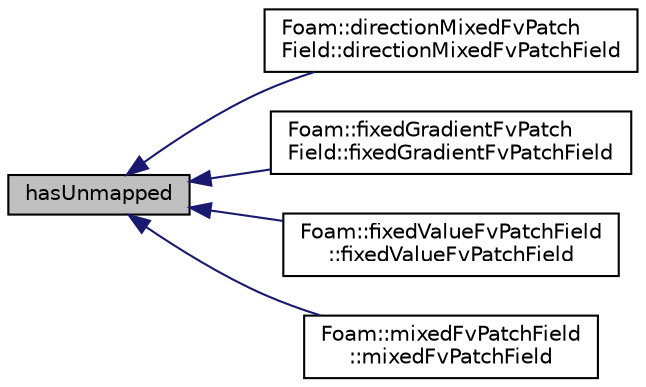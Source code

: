 digraph "hasUnmapped"
{
  bgcolor="transparent";
  edge [fontname="Helvetica",fontsize="10",labelfontname="Helvetica",labelfontsize="10"];
  node [fontname="Helvetica",fontsize="10",shape=record];
  rankdir="LR";
  Node1 [label="hasUnmapped",height=0.2,width=0.4,color="black", fillcolor="grey75", style="filled", fontcolor="black"];
  Node1 -> Node2 [dir="back",color="midnightblue",fontsize="10",style="solid",fontname="Helvetica"];
  Node2 [label="Foam::directionMixedFvPatch\lField::directionMixedFvPatchField",height=0.2,width=0.4,color="black",URL="$a00543.html#ad8ec3d5fbfdb19c5a782a361347e9f25",tooltip="Construct by mapping given directionMixedFvPatchField onto. "];
  Node1 -> Node3 [dir="back",color="midnightblue",fontsize="10",style="solid",fontname="Helvetica"];
  Node3 [label="Foam::fixedGradientFvPatch\lField::fixedGradientFvPatchField",height=0.2,width=0.4,color="black",URL="$a00820.html#a01cba32f3fd077cc07221d67fefefed7",tooltip="Construct by mapping the given fixedGradientFvPatchField. "];
  Node1 -> Node4 [dir="back",color="midnightblue",fontsize="10",style="solid",fontname="Helvetica"];
  Node4 [label="Foam::fixedValueFvPatchField\l::fixedValueFvPatchField",height=0.2,width=0.4,color="black",URL="$a00839.html#a4f2d833f3fcde3248b62cb8d329593a4",tooltip="Construct by mapping the given fixedValueFvPatchField<Type> "];
  Node1 -> Node5 [dir="back",color="midnightblue",fontsize="10",style="solid",fontname="Helvetica"];
  Node5 [label="Foam::mixedFvPatchField\l::mixedFvPatchField",height=0.2,width=0.4,color="black",URL="$a01513.html#ac46aaf15153853bcf3ff81bd5c9bcab1",tooltip="Construct by mapping the given mixedFvPatchField onto a new patch. "];
}
